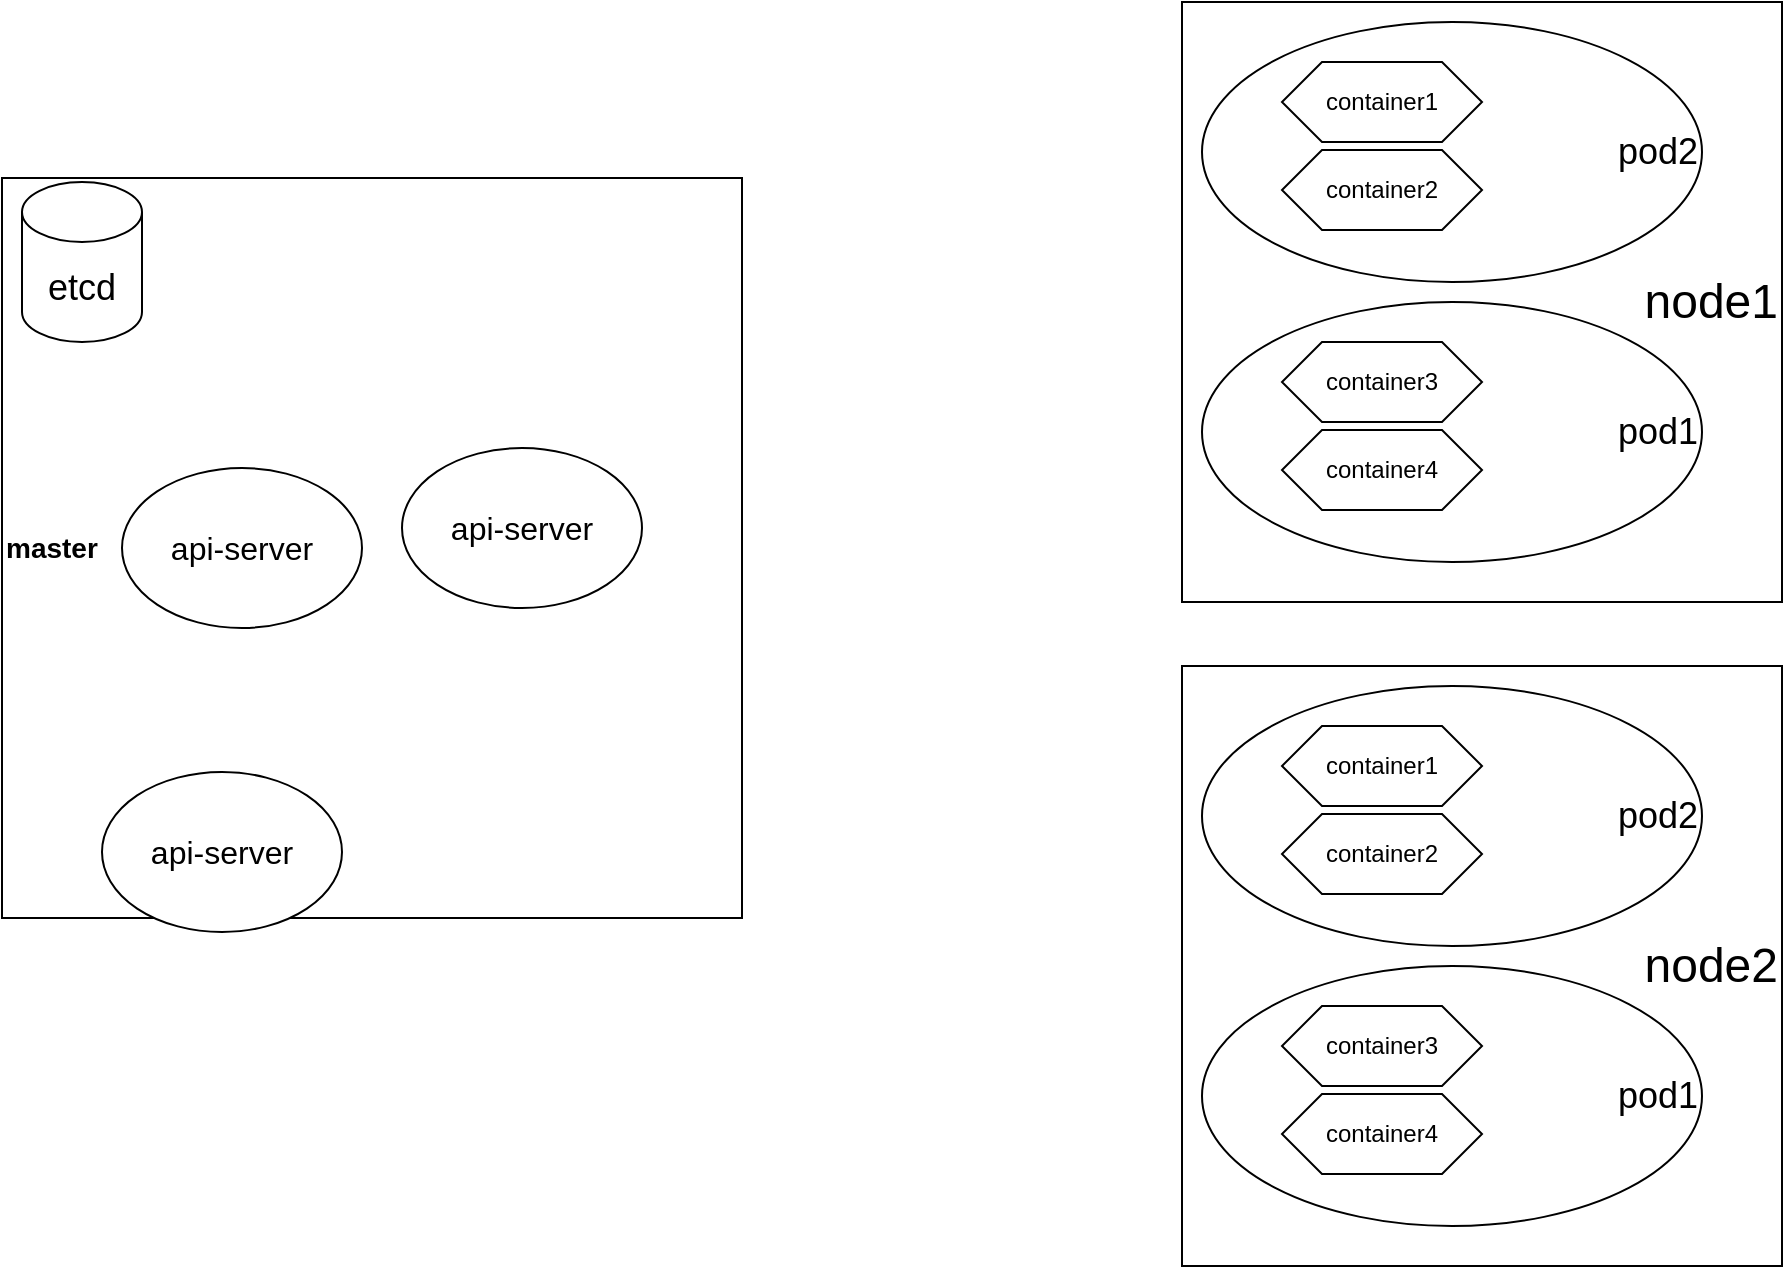 <mxfile version="21.1.2" type="github">
  <diagram name="第 1 页" id="Om5pmr0O2Ty15F2-4jWx">
    <mxGraphModel dx="1434" dy="1933" grid="1" gridSize="10" guides="1" tooltips="1" connect="1" arrows="1" fold="1" page="1" pageScale="1" pageWidth="827" pageHeight="1169" math="0" shadow="0">
      <root>
        <mxCell id="0" />
        <mxCell id="1" parent="0" />
        <mxCell id="ucc212wSf8NVRdJLmzGU-25" value="&lt;font style=&quot;font-size: 24px;&quot;&gt;node1&lt;/font&gt;" style="whiteSpace=wrap;html=1;aspect=fixed;align=right;" parent="1" vertex="1">
          <mxGeometry x="730" y="-48" width="300" height="300" as="geometry" />
        </mxCell>
        <mxCell id="ucc212wSf8NVRdJLmzGU-3" value="&lt;font style=&quot;font-size: 14px;&quot;&gt;&lt;b&gt;master&lt;/b&gt;&lt;/font&gt;" style="whiteSpace=wrap;html=1;aspect=fixed;align=left;" parent="1" vertex="1">
          <mxGeometry x="140" y="40" width="370" height="370" as="geometry" />
        </mxCell>
        <mxCell id="ucc212wSf8NVRdJLmzGU-5" value="&lt;font size=&quot;3&quot;&gt;api-server&lt;/font&gt;" style="ellipse;whiteSpace=wrap;html=1;" parent="1" vertex="1">
          <mxGeometry x="340" y="175" width="120" height="80" as="geometry" />
        </mxCell>
        <mxCell id="ucc212wSf8NVRdJLmzGU-7" value="&lt;font size=&quot;3&quot;&gt;api-server&lt;/font&gt;" style="ellipse;whiteSpace=wrap;html=1;" parent="1" vertex="1">
          <mxGeometry x="200" y="185" width="120" height="80" as="geometry" />
        </mxCell>
        <mxCell id="ucc212wSf8NVRdJLmzGU-8" value="&lt;font size=&quot;3&quot;&gt;api-server&lt;/font&gt;" style="ellipse;whiteSpace=wrap;html=1;" parent="1" vertex="1">
          <mxGeometry x="190" y="337" width="120" height="80" as="geometry" />
        </mxCell>
        <mxCell id="ucc212wSf8NVRdJLmzGU-15" value="&lt;font style=&quot;font-size: 18px;&quot;&gt;etcd&lt;/font&gt;" style="shape=cylinder3;whiteSpace=wrap;html=1;boundedLbl=1;backgroundOutline=1;size=15;" parent="1" vertex="1">
          <mxGeometry x="150" y="42" width="60" height="80" as="geometry" />
        </mxCell>
        <mxCell id="ucc212wSf8NVRdJLmzGU-17" value="&lt;font style=&quot;font-size: 18px;&quot;&gt;pod2&lt;/font&gt;" style="ellipse;whiteSpace=wrap;html=1;align=right;" parent="1" vertex="1">
          <mxGeometry x="740" y="-38" width="250" height="130" as="geometry" />
        </mxCell>
        <mxCell id="ucc212wSf8NVRdJLmzGU-18" value="container1" style="shape=hexagon;perimeter=hexagonPerimeter2;whiteSpace=wrap;html=1;fixedSize=1;" parent="1" vertex="1">
          <mxGeometry x="780" y="-18" width="100" height="40" as="geometry" />
        </mxCell>
        <mxCell id="ucc212wSf8NVRdJLmzGU-20" value="container2" style="shape=hexagon;perimeter=hexagonPerimeter2;whiteSpace=wrap;html=1;fixedSize=1;" parent="1" vertex="1">
          <mxGeometry x="780" y="26" width="100" height="40" as="geometry" />
        </mxCell>
        <mxCell id="ucc212wSf8NVRdJLmzGU-21" value="&lt;font style=&quot;font-size: 18px;&quot;&gt;pod1&lt;/font&gt;" style="ellipse;whiteSpace=wrap;html=1;align=right;" parent="1" vertex="1">
          <mxGeometry x="740" y="102" width="250" height="130" as="geometry" />
        </mxCell>
        <mxCell id="ucc212wSf8NVRdJLmzGU-22" value="container3" style="shape=hexagon;perimeter=hexagonPerimeter2;whiteSpace=wrap;html=1;fixedSize=1;" parent="1" vertex="1">
          <mxGeometry x="780" y="122" width="100" height="40" as="geometry" />
        </mxCell>
        <mxCell id="ucc212wSf8NVRdJLmzGU-23" value="container4" style="shape=hexagon;perimeter=hexagonPerimeter2;whiteSpace=wrap;html=1;fixedSize=1;" parent="1" vertex="1">
          <mxGeometry x="780" y="166" width="100" height="40" as="geometry" />
        </mxCell>
        <mxCell id="ucc212wSf8NVRdJLmzGU-26" value="&lt;font style=&quot;font-size: 24px;&quot;&gt;node2&lt;/font&gt;" style="whiteSpace=wrap;html=1;aspect=fixed;align=right;" parent="1" vertex="1">
          <mxGeometry x="730" y="284" width="300" height="300" as="geometry" />
        </mxCell>
        <mxCell id="ucc212wSf8NVRdJLmzGU-27" value="&lt;font style=&quot;font-size: 18px;&quot;&gt;pod2&lt;/font&gt;" style="ellipse;whiteSpace=wrap;html=1;align=right;" parent="1" vertex="1">
          <mxGeometry x="740" y="294" width="250" height="130" as="geometry" />
        </mxCell>
        <mxCell id="ucc212wSf8NVRdJLmzGU-28" value="container1" style="shape=hexagon;perimeter=hexagonPerimeter2;whiteSpace=wrap;html=1;fixedSize=1;" parent="1" vertex="1">
          <mxGeometry x="780" y="314" width="100" height="40" as="geometry" />
        </mxCell>
        <mxCell id="ucc212wSf8NVRdJLmzGU-29" value="container2" style="shape=hexagon;perimeter=hexagonPerimeter2;whiteSpace=wrap;html=1;fixedSize=1;" parent="1" vertex="1">
          <mxGeometry x="780" y="358" width="100" height="40" as="geometry" />
        </mxCell>
        <mxCell id="ucc212wSf8NVRdJLmzGU-30" value="&lt;font style=&quot;font-size: 18px;&quot;&gt;pod1&lt;/font&gt;" style="ellipse;whiteSpace=wrap;html=1;align=right;" parent="1" vertex="1">
          <mxGeometry x="740" y="434" width="250" height="130" as="geometry" />
        </mxCell>
        <mxCell id="ucc212wSf8NVRdJLmzGU-31" value="container3" style="shape=hexagon;perimeter=hexagonPerimeter2;whiteSpace=wrap;html=1;fixedSize=1;" parent="1" vertex="1">
          <mxGeometry x="780" y="454" width="100" height="40" as="geometry" />
        </mxCell>
        <mxCell id="ucc212wSf8NVRdJLmzGU-32" value="container4" style="shape=hexagon;perimeter=hexagonPerimeter2;whiteSpace=wrap;html=1;fixedSize=1;" parent="1" vertex="1">
          <mxGeometry x="780" y="498" width="100" height="40" as="geometry" />
        </mxCell>
      </root>
    </mxGraphModel>
  </diagram>
</mxfile>
